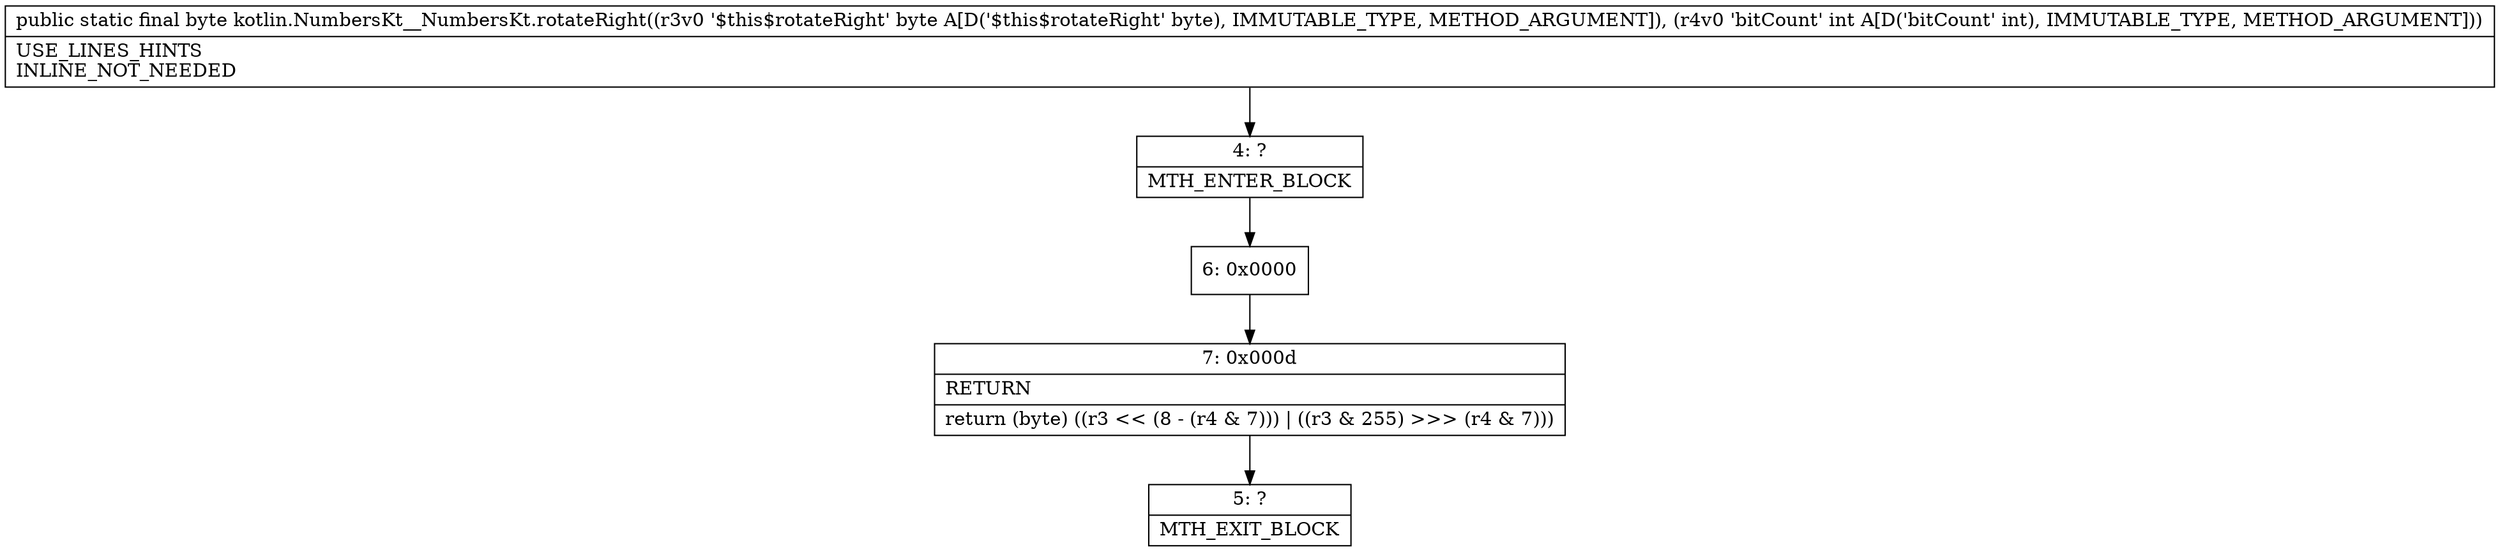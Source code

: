 digraph "CFG forkotlin.NumbersKt__NumbersKt.rotateRight(BI)B" {
Node_4 [shape=record,label="{4\:\ ?|MTH_ENTER_BLOCK\l}"];
Node_6 [shape=record,label="{6\:\ 0x0000}"];
Node_7 [shape=record,label="{7\:\ 0x000d|RETURN\l|return (byte) ((r3 \<\< (8 \- (r4 & 7))) \| ((r3 & 255) \>\>\> (r4 & 7)))\l}"];
Node_5 [shape=record,label="{5\:\ ?|MTH_EXIT_BLOCK\l}"];
MethodNode[shape=record,label="{public static final byte kotlin.NumbersKt__NumbersKt.rotateRight((r3v0 '$this$rotateRight' byte A[D('$this$rotateRight' byte), IMMUTABLE_TYPE, METHOD_ARGUMENT]), (r4v0 'bitCount' int A[D('bitCount' int), IMMUTABLE_TYPE, METHOD_ARGUMENT]))  | USE_LINES_HINTS\lINLINE_NOT_NEEDED\l}"];
MethodNode -> Node_4;Node_4 -> Node_6;
Node_6 -> Node_7;
Node_7 -> Node_5;
}

